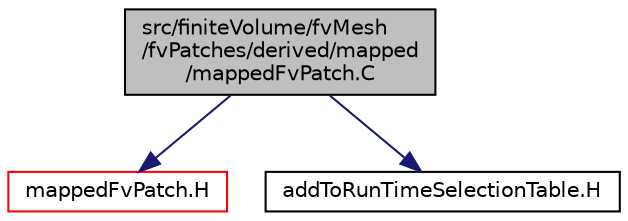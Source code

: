 digraph "src/finiteVolume/fvMesh/fvPatches/derived/mapped/mappedFvPatch.C"
{
  bgcolor="transparent";
  edge [fontname="Helvetica",fontsize="10",labelfontname="Helvetica",labelfontsize="10"];
  node [fontname="Helvetica",fontsize="10",shape=record];
  Node0 [label="src/finiteVolume/fvMesh\l/fvPatches/derived/mapped\l/mappedFvPatch.C",height=0.2,width=0.4,color="black", fillcolor="grey75", style="filled", fontcolor="black"];
  Node0 -> Node1 [color="midnightblue",fontsize="10",style="solid",fontname="Helvetica"];
  Node1 [label="mappedFvPatch.H",height=0.2,width=0.4,color="red",URL="$a03830.html"];
  Node0 -> Node217 [color="midnightblue",fontsize="10",style="solid",fontname="Helvetica"];
  Node217 [label="addToRunTimeSelectionTable.H",height=0.2,width=0.4,color="black",URL="$a09989.html",tooltip="Macros for easy insertion into run-time selection tables. "];
}
